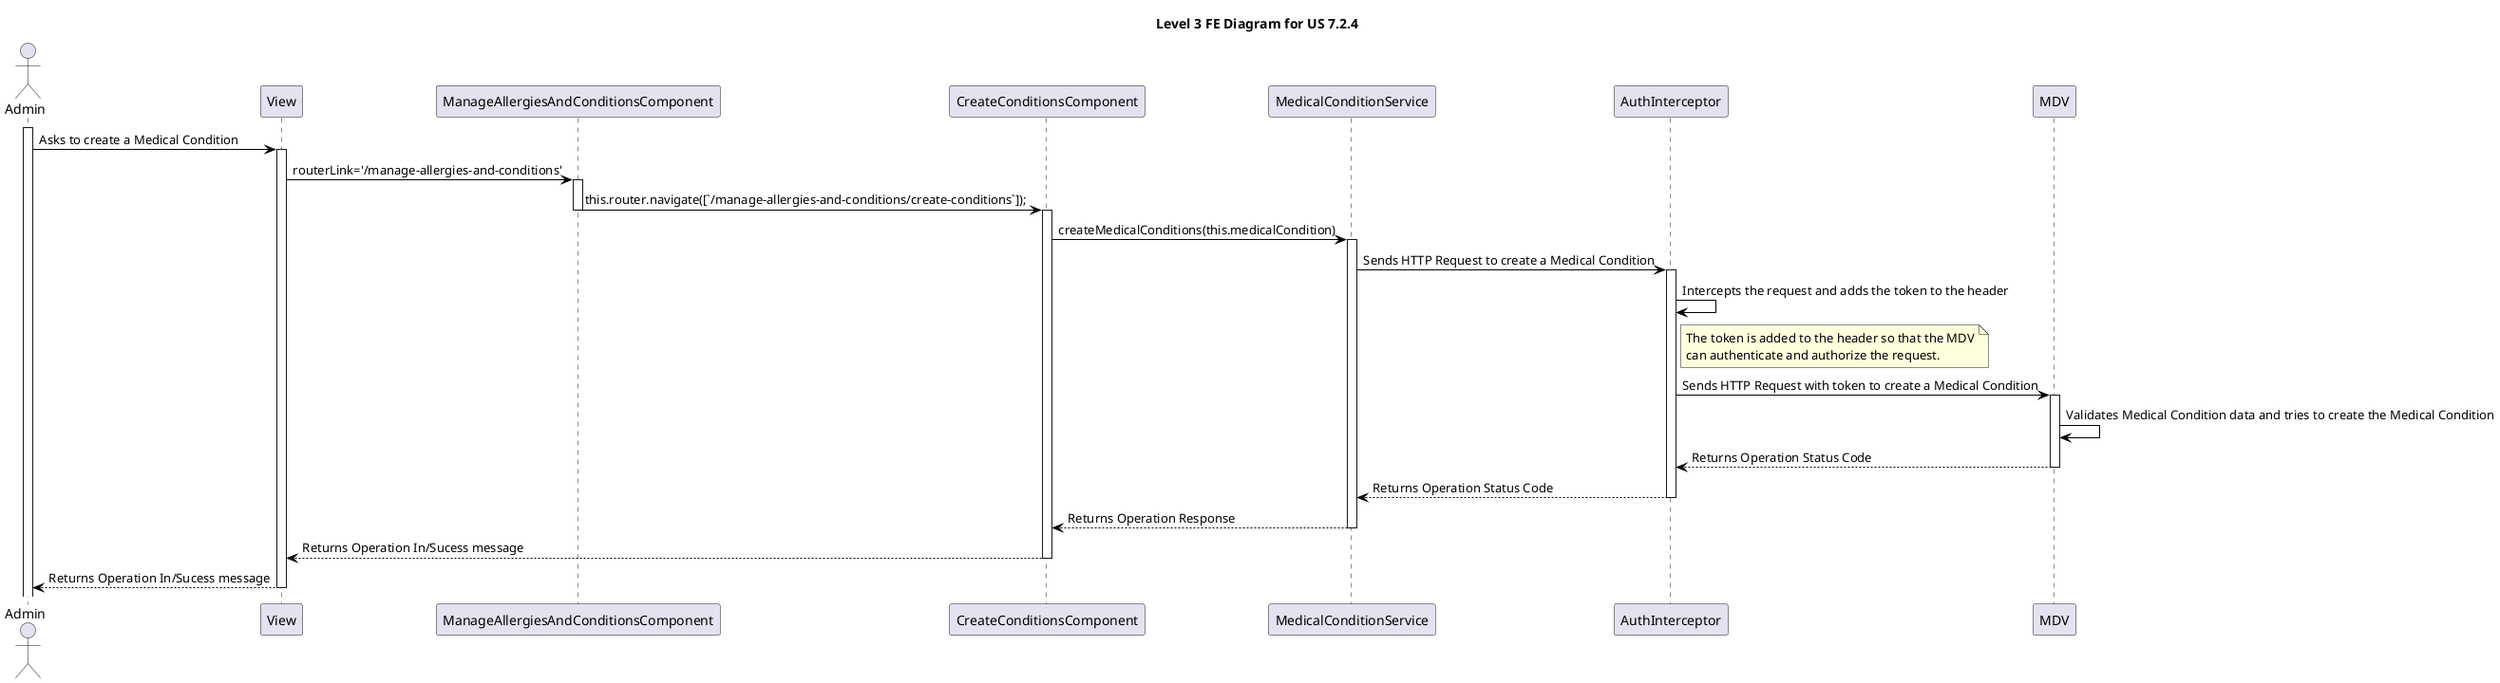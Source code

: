 @startuml level_3_FE

title Level 3 FE Diagram for US 7.2.4

hide empty members

skinparam class {
    BackgroundColor<<valueObject>> #D6EAF8
    BackgroundColor<<root>> #FDEBD0
    BackgroundColor<<service>> #D1F2EB
    BackgroundColor #FEF9E7
    ArrowColor Black
}

skinparam package {
    BackgroundColor #EBF5FB
}

actor Admin as A
participant "View" as V
participant "ManageAllergiesAndConditionsComponent" as MAC
participant "CreateConditionsComponent" as CC
participant "MedicalConditionService" as MCS
participant "AuthInterceptor" as AI
participant "MDV" as MDV

activate A
A -> V: Asks to create a Medical Condition
activate V
V -> MAC: routerLink='/manage-allergies-and-conditions'
activate MAC
MAC -> CC: this.router.navigate([`/manage-allergies-and-conditions/create-conditions`]);
deactivate MAC
activate CC

CC -> MCS: createMedicalConditions(this.medicalCondition)
activate MCS
MCS -> AI: Sends HTTP Request to create a Medical Condition
activate AI
AI -> AI: Intercepts the request and adds the token to the header
note right of AI
    The token is added to the header so that the MDV
    can authenticate and authorize the request.
end note
AI -> MDV: Sends HTTP Request with token to create a Medical Condition
activate MDV
MDV -> MDV: Validates Medical Condition data and tries to create the Medical Condition
MDV --> AI: Returns Operation Status Code
deactivate MDV
AI --> MCS: Returns Operation Status Code
deactivate AI
MCS --> CC: Returns Operation Response
deactivate MCS
CC --> V: Returns Operation In/Sucess message
deactivate CC

V --> A: Returns Operation In/Sucess message
deactivate V

@enduml